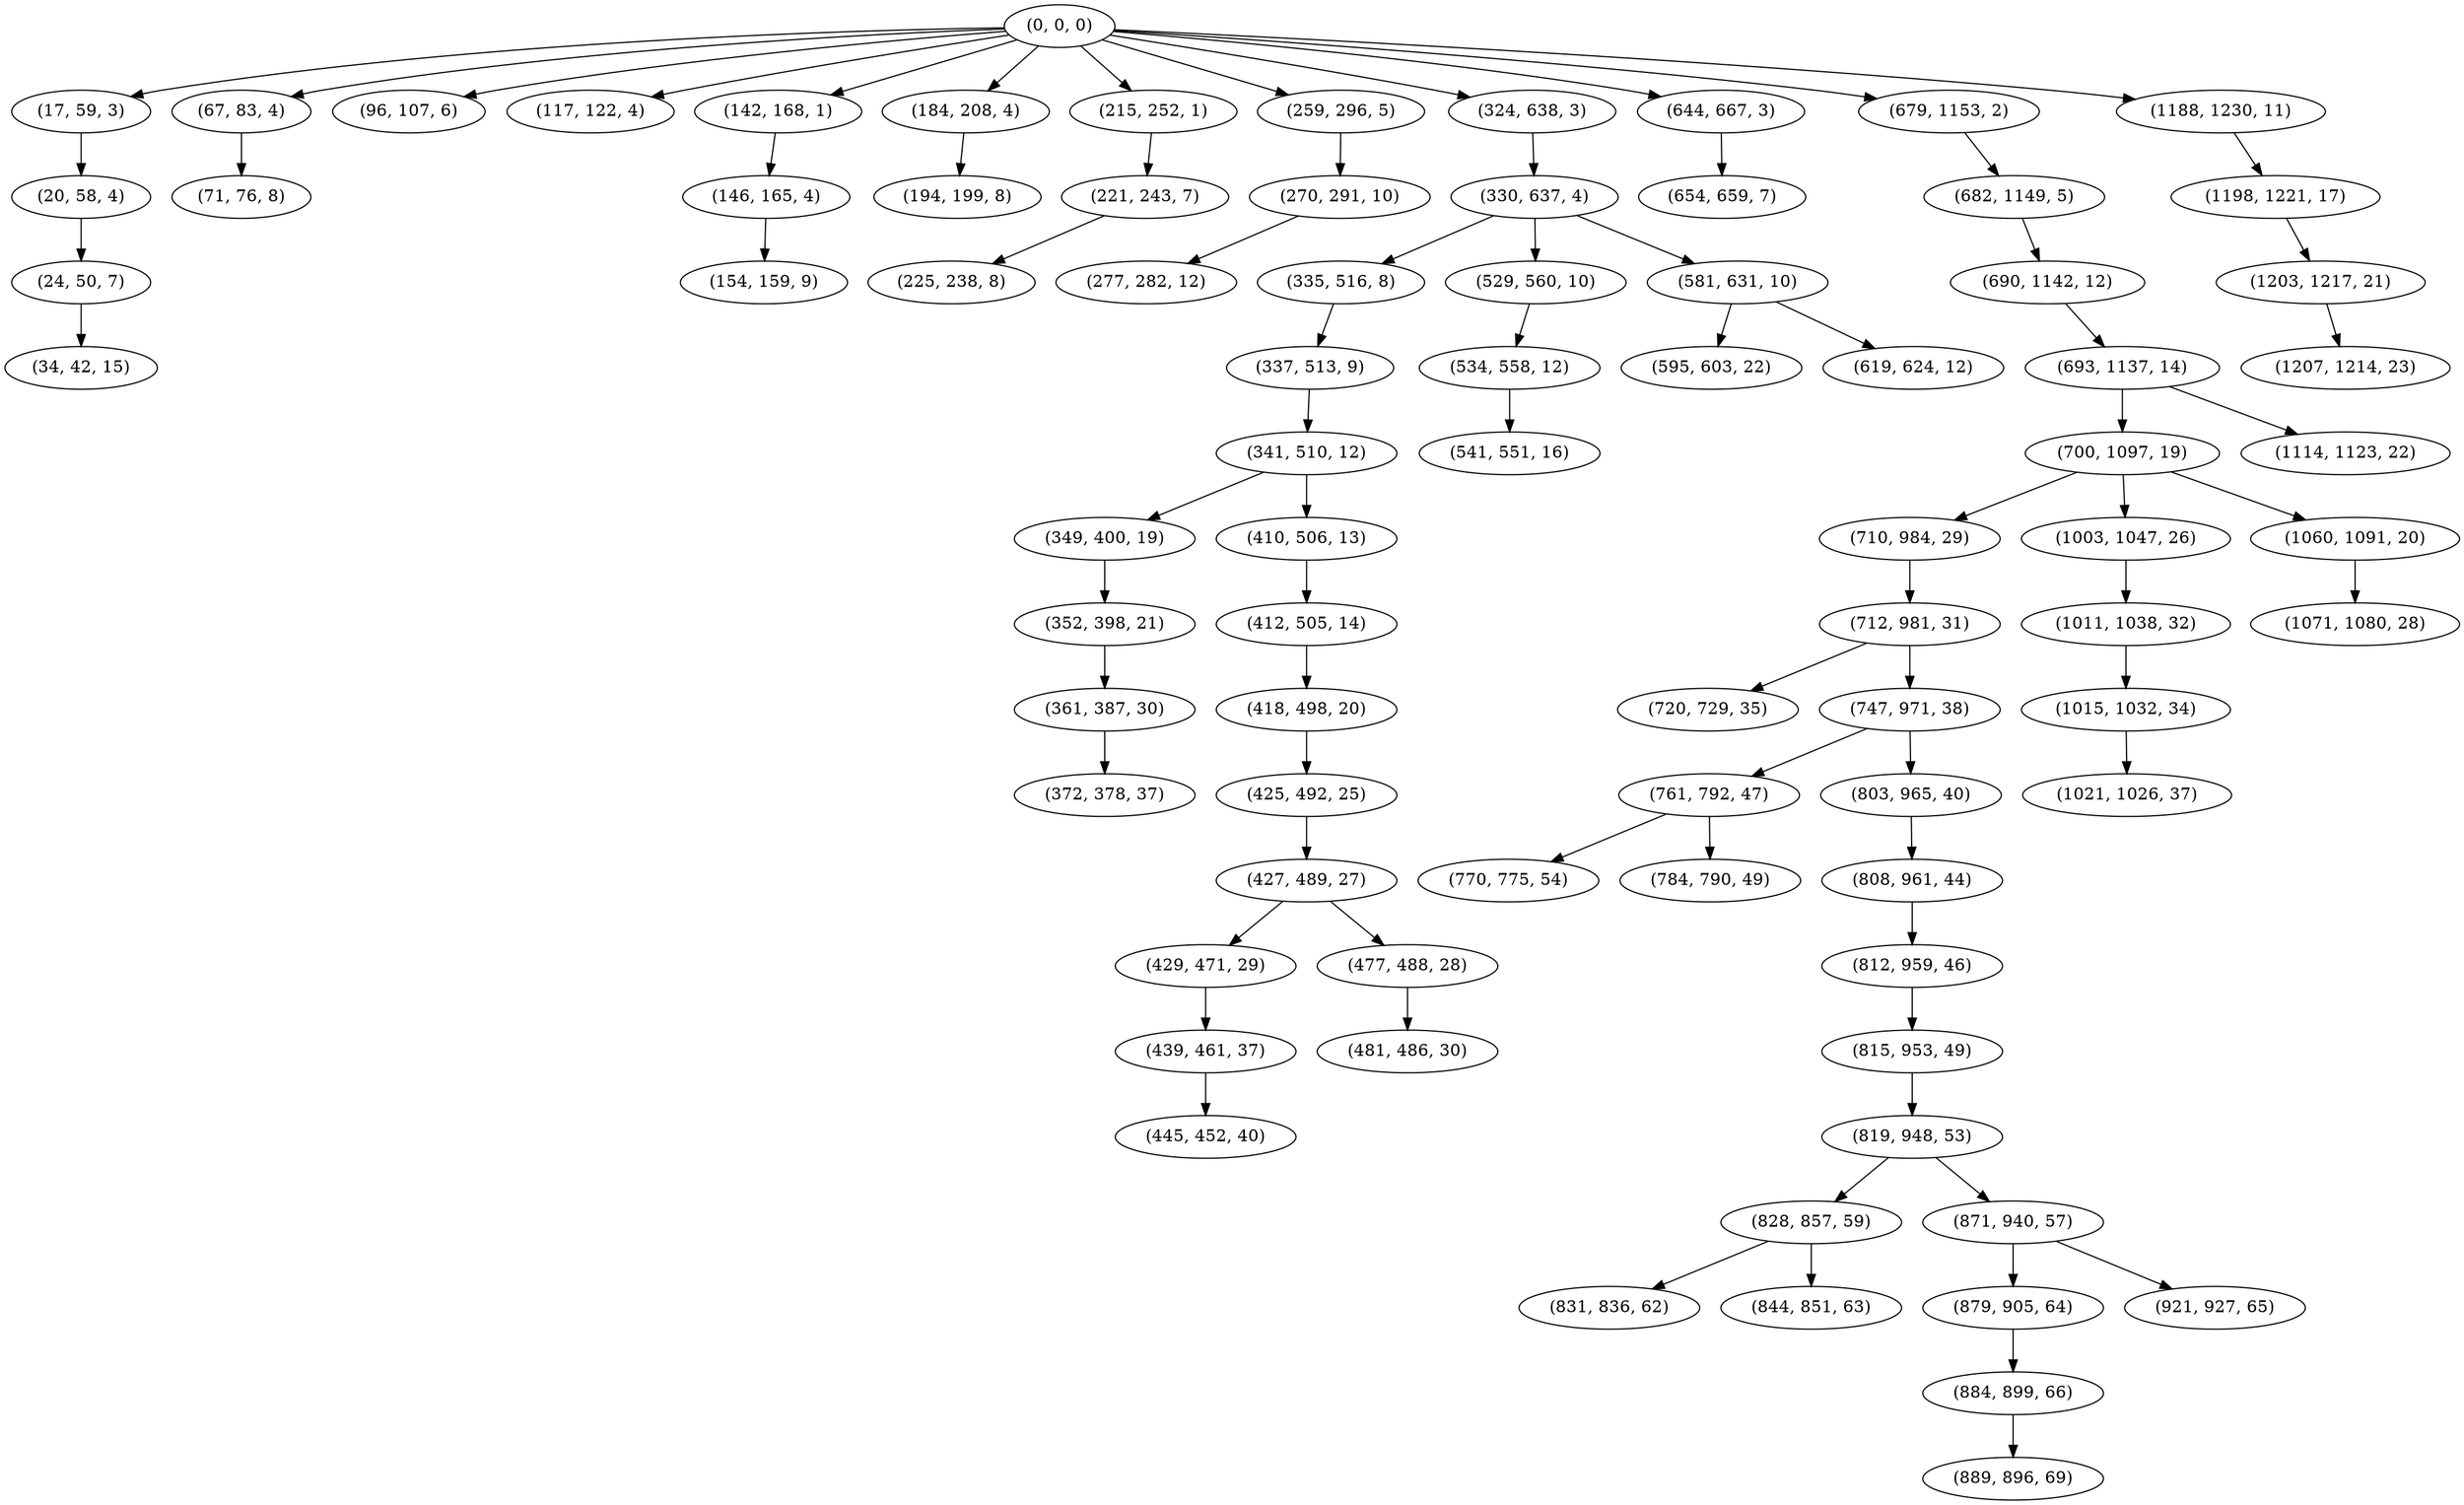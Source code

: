 digraph tree {
    "(0, 0, 0)";
    "(17, 59, 3)";
    "(20, 58, 4)";
    "(24, 50, 7)";
    "(34, 42, 15)";
    "(67, 83, 4)";
    "(71, 76, 8)";
    "(96, 107, 6)";
    "(117, 122, 4)";
    "(142, 168, 1)";
    "(146, 165, 4)";
    "(154, 159, 9)";
    "(184, 208, 4)";
    "(194, 199, 8)";
    "(215, 252, 1)";
    "(221, 243, 7)";
    "(225, 238, 8)";
    "(259, 296, 5)";
    "(270, 291, 10)";
    "(277, 282, 12)";
    "(324, 638, 3)";
    "(330, 637, 4)";
    "(335, 516, 8)";
    "(337, 513, 9)";
    "(341, 510, 12)";
    "(349, 400, 19)";
    "(352, 398, 21)";
    "(361, 387, 30)";
    "(372, 378, 37)";
    "(410, 506, 13)";
    "(412, 505, 14)";
    "(418, 498, 20)";
    "(425, 492, 25)";
    "(427, 489, 27)";
    "(429, 471, 29)";
    "(439, 461, 37)";
    "(445, 452, 40)";
    "(477, 488, 28)";
    "(481, 486, 30)";
    "(529, 560, 10)";
    "(534, 558, 12)";
    "(541, 551, 16)";
    "(581, 631, 10)";
    "(595, 603, 22)";
    "(619, 624, 12)";
    "(644, 667, 3)";
    "(654, 659, 7)";
    "(679, 1153, 2)";
    "(682, 1149, 5)";
    "(690, 1142, 12)";
    "(693, 1137, 14)";
    "(700, 1097, 19)";
    "(710, 984, 29)";
    "(712, 981, 31)";
    "(720, 729, 35)";
    "(747, 971, 38)";
    "(761, 792, 47)";
    "(770, 775, 54)";
    "(784, 790, 49)";
    "(803, 965, 40)";
    "(808, 961, 44)";
    "(812, 959, 46)";
    "(815, 953, 49)";
    "(819, 948, 53)";
    "(828, 857, 59)";
    "(831, 836, 62)";
    "(844, 851, 63)";
    "(871, 940, 57)";
    "(879, 905, 64)";
    "(884, 899, 66)";
    "(889, 896, 69)";
    "(921, 927, 65)";
    "(1003, 1047, 26)";
    "(1011, 1038, 32)";
    "(1015, 1032, 34)";
    "(1021, 1026, 37)";
    "(1060, 1091, 20)";
    "(1071, 1080, 28)";
    "(1114, 1123, 22)";
    "(1188, 1230, 11)";
    "(1198, 1221, 17)";
    "(1203, 1217, 21)";
    "(1207, 1214, 23)";
    "(0, 0, 0)" -> "(17, 59, 3)";
    "(0, 0, 0)" -> "(67, 83, 4)";
    "(0, 0, 0)" -> "(96, 107, 6)";
    "(0, 0, 0)" -> "(117, 122, 4)";
    "(0, 0, 0)" -> "(142, 168, 1)";
    "(0, 0, 0)" -> "(184, 208, 4)";
    "(0, 0, 0)" -> "(215, 252, 1)";
    "(0, 0, 0)" -> "(259, 296, 5)";
    "(0, 0, 0)" -> "(324, 638, 3)";
    "(0, 0, 0)" -> "(644, 667, 3)";
    "(0, 0, 0)" -> "(679, 1153, 2)";
    "(0, 0, 0)" -> "(1188, 1230, 11)";
    "(17, 59, 3)" -> "(20, 58, 4)";
    "(20, 58, 4)" -> "(24, 50, 7)";
    "(24, 50, 7)" -> "(34, 42, 15)";
    "(67, 83, 4)" -> "(71, 76, 8)";
    "(142, 168, 1)" -> "(146, 165, 4)";
    "(146, 165, 4)" -> "(154, 159, 9)";
    "(184, 208, 4)" -> "(194, 199, 8)";
    "(215, 252, 1)" -> "(221, 243, 7)";
    "(221, 243, 7)" -> "(225, 238, 8)";
    "(259, 296, 5)" -> "(270, 291, 10)";
    "(270, 291, 10)" -> "(277, 282, 12)";
    "(324, 638, 3)" -> "(330, 637, 4)";
    "(330, 637, 4)" -> "(335, 516, 8)";
    "(330, 637, 4)" -> "(529, 560, 10)";
    "(330, 637, 4)" -> "(581, 631, 10)";
    "(335, 516, 8)" -> "(337, 513, 9)";
    "(337, 513, 9)" -> "(341, 510, 12)";
    "(341, 510, 12)" -> "(349, 400, 19)";
    "(341, 510, 12)" -> "(410, 506, 13)";
    "(349, 400, 19)" -> "(352, 398, 21)";
    "(352, 398, 21)" -> "(361, 387, 30)";
    "(361, 387, 30)" -> "(372, 378, 37)";
    "(410, 506, 13)" -> "(412, 505, 14)";
    "(412, 505, 14)" -> "(418, 498, 20)";
    "(418, 498, 20)" -> "(425, 492, 25)";
    "(425, 492, 25)" -> "(427, 489, 27)";
    "(427, 489, 27)" -> "(429, 471, 29)";
    "(427, 489, 27)" -> "(477, 488, 28)";
    "(429, 471, 29)" -> "(439, 461, 37)";
    "(439, 461, 37)" -> "(445, 452, 40)";
    "(477, 488, 28)" -> "(481, 486, 30)";
    "(529, 560, 10)" -> "(534, 558, 12)";
    "(534, 558, 12)" -> "(541, 551, 16)";
    "(581, 631, 10)" -> "(595, 603, 22)";
    "(581, 631, 10)" -> "(619, 624, 12)";
    "(644, 667, 3)" -> "(654, 659, 7)";
    "(679, 1153, 2)" -> "(682, 1149, 5)";
    "(682, 1149, 5)" -> "(690, 1142, 12)";
    "(690, 1142, 12)" -> "(693, 1137, 14)";
    "(693, 1137, 14)" -> "(700, 1097, 19)";
    "(693, 1137, 14)" -> "(1114, 1123, 22)";
    "(700, 1097, 19)" -> "(710, 984, 29)";
    "(700, 1097, 19)" -> "(1003, 1047, 26)";
    "(700, 1097, 19)" -> "(1060, 1091, 20)";
    "(710, 984, 29)" -> "(712, 981, 31)";
    "(712, 981, 31)" -> "(720, 729, 35)";
    "(712, 981, 31)" -> "(747, 971, 38)";
    "(747, 971, 38)" -> "(761, 792, 47)";
    "(747, 971, 38)" -> "(803, 965, 40)";
    "(761, 792, 47)" -> "(770, 775, 54)";
    "(761, 792, 47)" -> "(784, 790, 49)";
    "(803, 965, 40)" -> "(808, 961, 44)";
    "(808, 961, 44)" -> "(812, 959, 46)";
    "(812, 959, 46)" -> "(815, 953, 49)";
    "(815, 953, 49)" -> "(819, 948, 53)";
    "(819, 948, 53)" -> "(828, 857, 59)";
    "(819, 948, 53)" -> "(871, 940, 57)";
    "(828, 857, 59)" -> "(831, 836, 62)";
    "(828, 857, 59)" -> "(844, 851, 63)";
    "(871, 940, 57)" -> "(879, 905, 64)";
    "(871, 940, 57)" -> "(921, 927, 65)";
    "(879, 905, 64)" -> "(884, 899, 66)";
    "(884, 899, 66)" -> "(889, 896, 69)";
    "(1003, 1047, 26)" -> "(1011, 1038, 32)";
    "(1011, 1038, 32)" -> "(1015, 1032, 34)";
    "(1015, 1032, 34)" -> "(1021, 1026, 37)";
    "(1060, 1091, 20)" -> "(1071, 1080, 28)";
    "(1188, 1230, 11)" -> "(1198, 1221, 17)";
    "(1198, 1221, 17)" -> "(1203, 1217, 21)";
    "(1203, 1217, 21)" -> "(1207, 1214, 23)";
}
